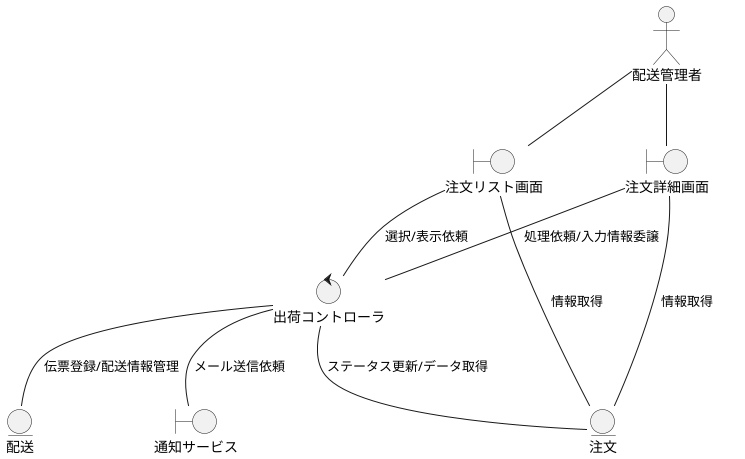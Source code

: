 @startuml 出荷準備_ロバストネス図_関連版
skinparam packageStyle rectangle
skinparam classAttributeIconSize 0

' --- オブジェクトの定義 ---
actor 配送管理者

boundary 注文リスト画面
boundary 注文詳細画面
boundary 通知サービス

control 出荷コントローラ

entity 注文
entity 配送

' --- オブジェクトの配置 ---
' 画面とアクターを左に、コントローラを中央に、エンティティを右に配置
配送管理者 -[hidden] 注文
' 配送管理者 -[hidden] 出荷コントローラ
' 出荷コントローラ -[hidden] 注文

' --- 関連（責任の委譲）の記述 ---

' 1. アクターは境界にアクセスする
配送管理者 -- 注文リスト画面
配送管理者 -- 注文詳細画面

' 2. 境界はコントローラに処理を依頼する
注文リスト画面 -- 出荷コントローラ : 選択/表示依頼
注文詳細画面 -- 出荷コントローラ : 処理依頼/入力情報委譲

' 3. コントローラはエンティティにデータ処理を依頼する
出荷コントローラ -- 注文 : ステータス更新/データ取得
出荷コントローラ -- 配送 : 伝票登録/配送情報管理

' 4. 境界はエンティティからデータを取得する (画面表示)
注文リスト画面 -- 注文 : 情報取得
注文詳細画面 -- 注文 : 情報取得

' 5. コントローラは外部サービス（境界）を利用する
出荷コントローラ -- 通知サービス : メール送信依頼

@enduml